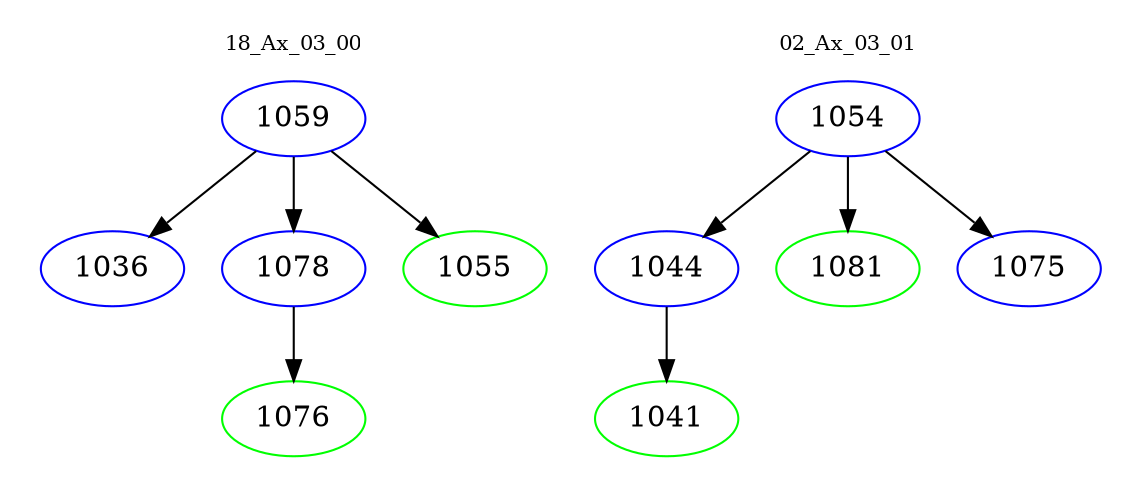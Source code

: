 digraph{
subgraph cluster_0 {
color = white
label = "18_Ax_03_00";
fontsize=10;
T0_1059 [label="1059", color="blue"]
T0_1059 -> T0_1036 [color="black"]
T0_1036 [label="1036", color="blue"]
T0_1059 -> T0_1078 [color="black"]
T0_1078 [label="1078", color="blue"]
T0_1078 -> T0_1076 [color="black"]
T0_1076 [label="1076", color="green"]
T0_1059 -> T0_1055 [color="black"]
T0_1055 [label="1055", color="green"]
}
subgraph cluster_1 {
color = white
label = "02_Ax_03_01";
fontsize=10;
T1_1054 [label="1054", color="blue"]
T1_1054 -> T1_1044 [color="black"]
T1_1044 [label="1044", color="blue"]
T1_1044 -> T1_1041 [color="black"]
T1_1041 [label="1041", color="green"]
T1_1054 -> T1_1081 [color="black"]
T1_1081 [label="1081", color="green"]
T1_1054 -> T1_1075 [color="black"]
T1_1075 [label="1075", color="blue"]
}
}
